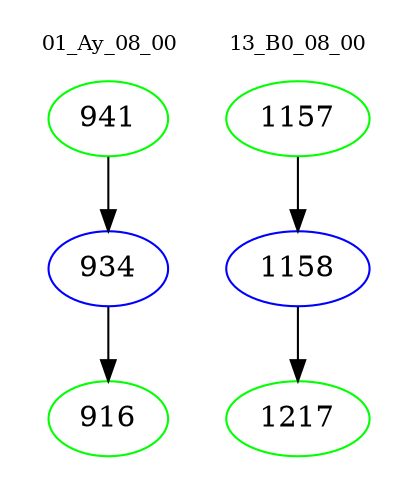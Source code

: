 digraph{
subgraph cluster_0 {
color = white
label = "01_Ay_08_00";
fontsize=10;
T0_941 [label="941", color="green"]
T0_941 -> T0_934 [color="black"]
T0_934 [label="934", color="blue"]
T0_934 -> T0_916 [color="black"]
T0_916 [label="916", color="green"]
}
subgraph cluster_1 {
color = white
label = "13_B0_08_00";
fontsize=10;
T1_1157 [label="1157", color="green"]
T1_1157 -> T1_1158 [color="black"]
T1_1158 [label="1158", color="blue"]
T1_1158 -> T1_1217 [color="black"]
T1_1217 [label="1217", color="green"]
}
}
